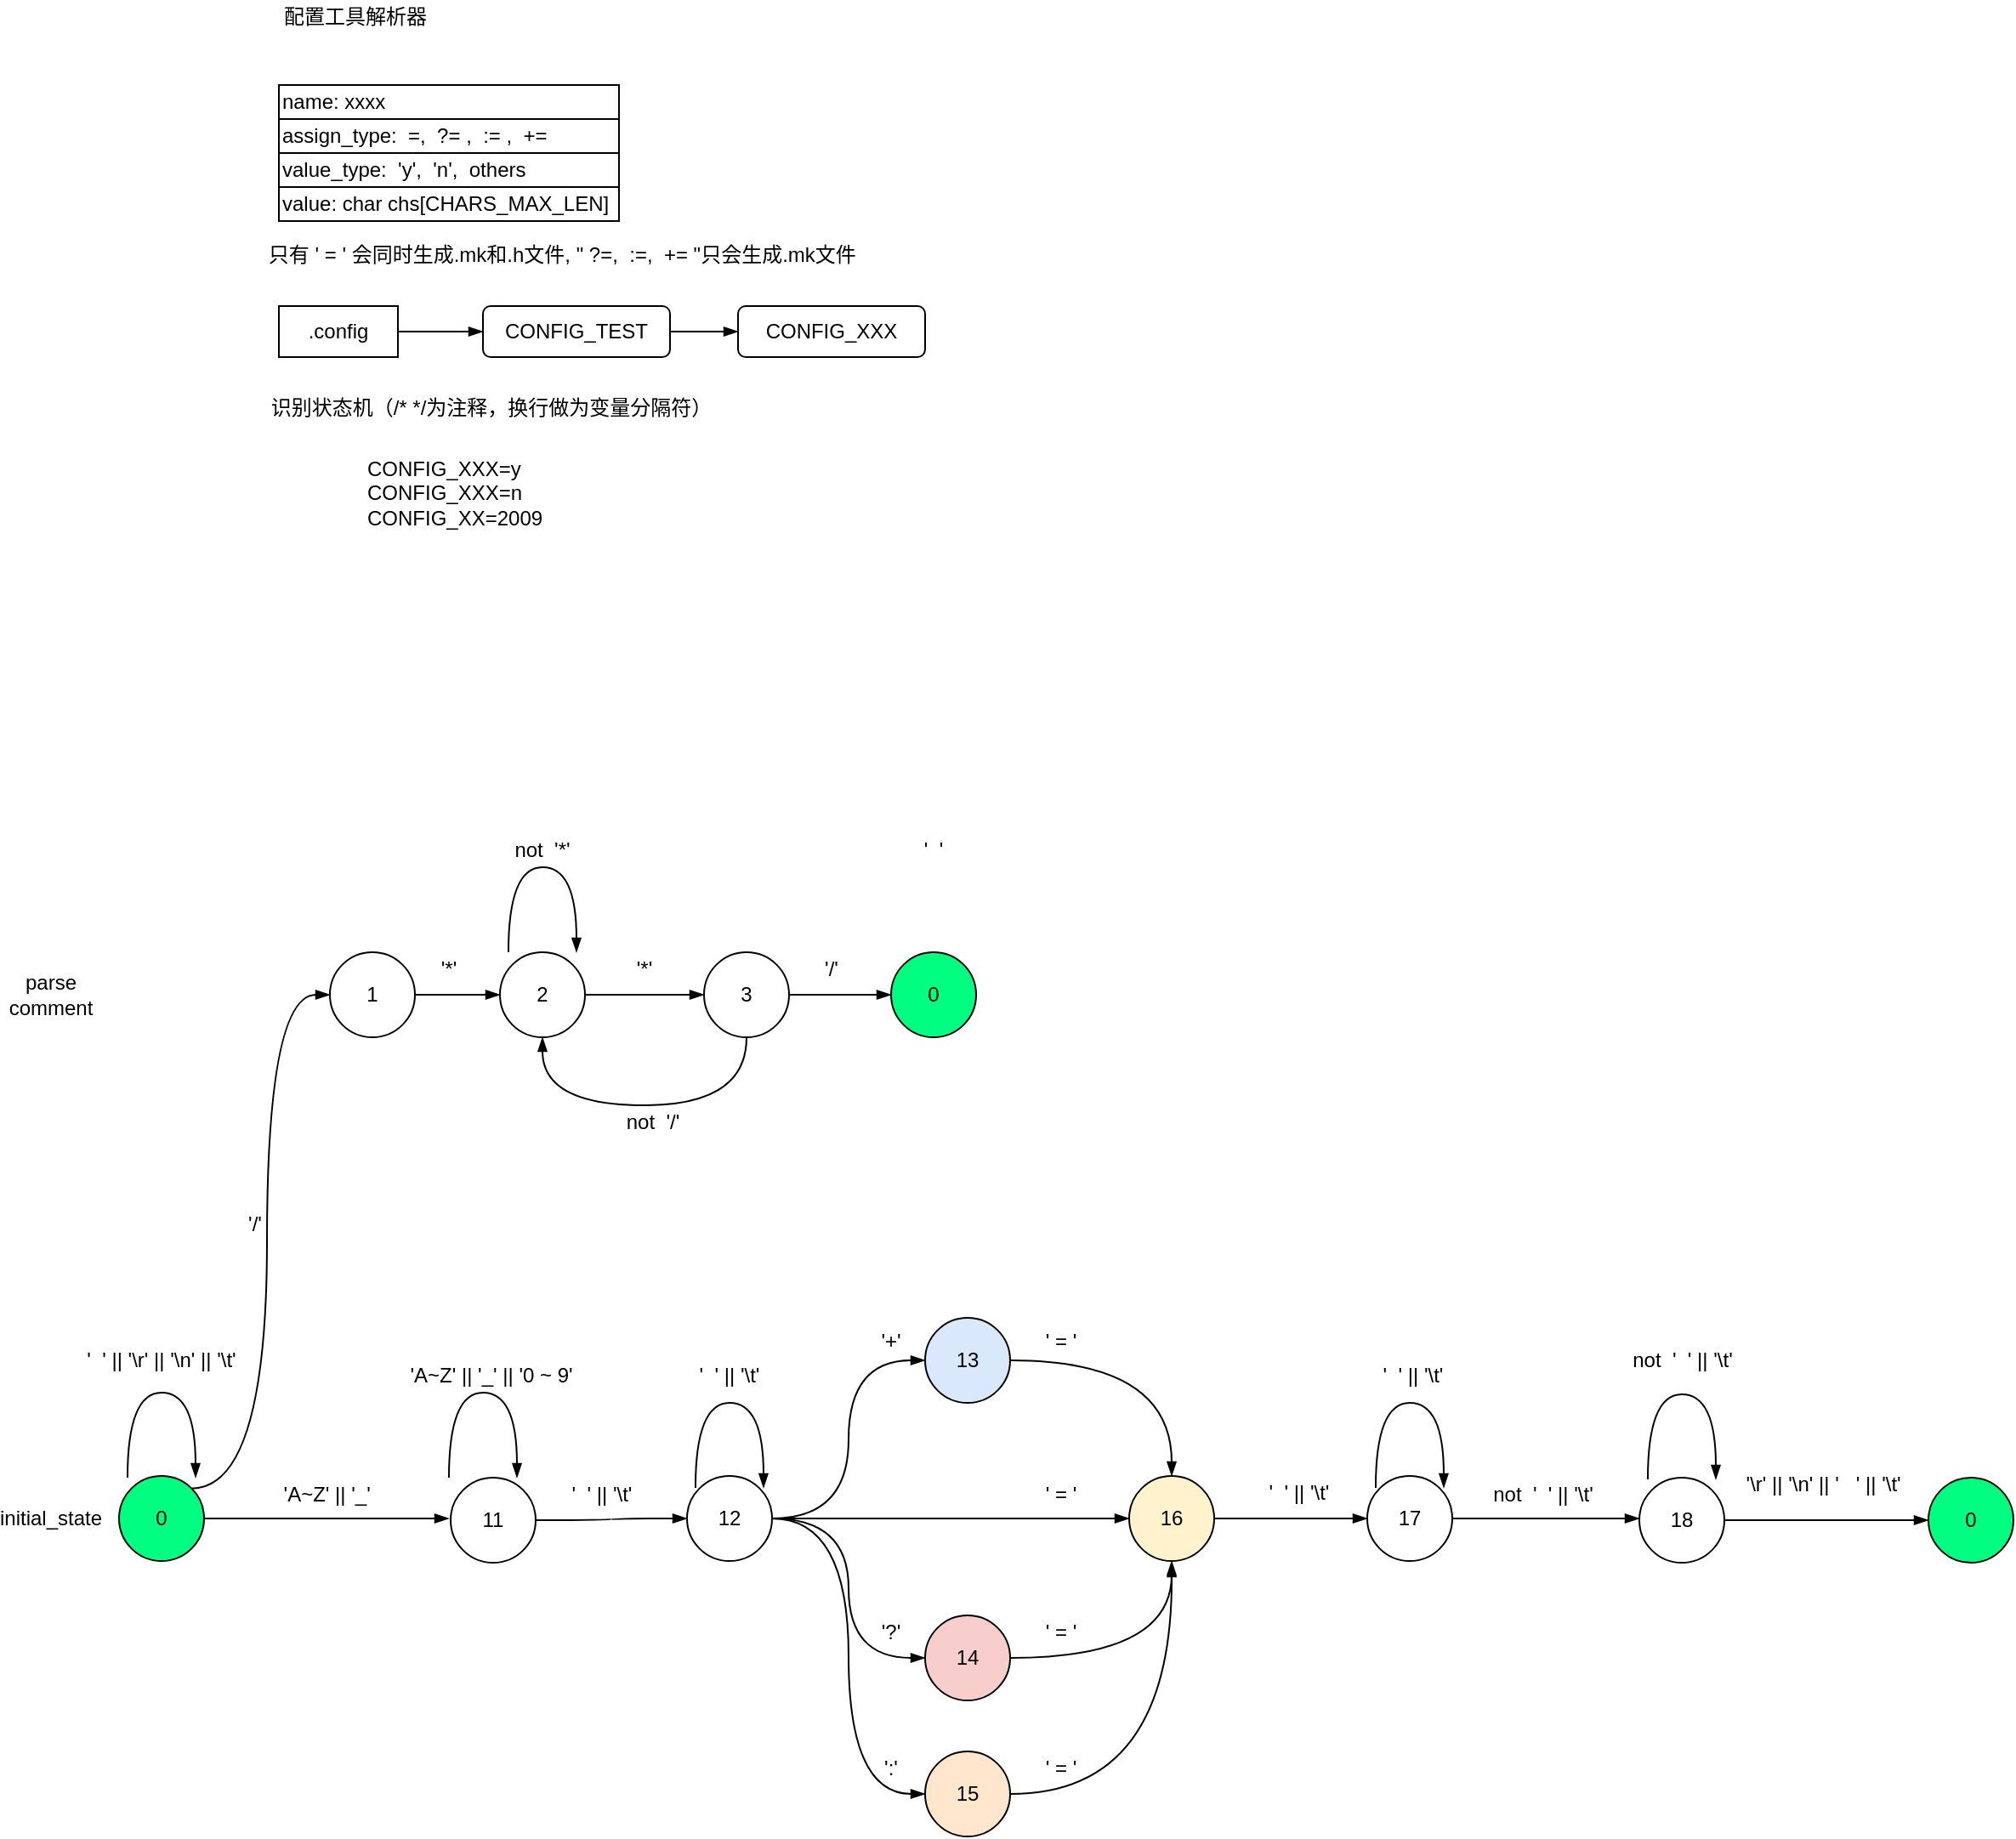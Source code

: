 <mxfile version="14.6.13" type="device"><diagram id="Tc2pnymAS6SrCU18eEGZ" name="第 1 页"><mxGraphModel dx="1381" dy="924" grid="1" gridSize="10" guides="1" tooltips="1" connect="1" arrows="1" fold="1" page="1" pageScale="1" pageWidth="1654" pageHeight="1169" math="0" shadow="0"><root><mxCell id="0"/><mxCell id="1" parent="0"/><mxCell id="sFDaZ0YSfxQTBIevLq4S-4" style="edgeStyle=orthogonalEdgeStyle;rounded=0;orthogonalLoop=1;jettySize=auto;html=1;exitX=1;exitY=0.5;exitDx=0;exitDy=0;entryX=0;entryY=0.5;entryDx=0;entryDy=0;endArrow=blockThin;endFill=1;" parent="1" source="sFDaZ0YSfxQTBIevLq4S-2" target="sFDaZ0YSfxQTBIevLq4S-3" edge="1"><mxGeometry relative="1" as="geometry"/></mxCell><mxCell id="sFDaZ0YSfxQTBIevLq4S-2" value="1" style="ellipse;whiteSpace=wrap;html=1;aspect=fixed;" parent="1" vertex="1"><mxGeometry x="230" y="590" width="50" height="50" as="geometry"/></mxCell><mxCell id="sFDaZ0YSfxQTBIevLq4S-6" style="edgeStyle=orthogonalEdgeStyle;rounded=0;orthogonalLoop=1;jettySize=auto;html=1;exitX=1;exitY=0.5;exitDx=0;exitDy=0;entryX=0;entryY=0.5;entryDx=0;entryDy=0;endArrow=blockThin;endFill=1;" parent="1" source="sFDaZ0YSfxQTBIevLq4S-3" target="sFDaZ0YSfxQTBIevLq4S-5" edge="1"><mxGeometry relative="1" as="geometry"/></mxCell><mxCell id="sFDaZ0YSfxQTBIevLq4S-3" value="2" style="ellipse;whiteSpace=wrap;html=1;aspect=fixed;" parent="1" vertex="1"><mxGeometry x="330" y="590" width="50" height="50" as="geometry"/></mxCell><mxCell id="PVDWjBVTjRaGy201-iU--13" style="edgeStyle=orthogonalEdgeStyle;curved=1;rounded=0;orthogonalLoop=1;jettySize=auto;html=1;exitX=0.5;exitY=1;exitDx=0;exitDy=0;entryX=0.5;entryY=1;entryDx=0;entryDy=0;endArrow=blockThin;endFill=1;" parent="1" source="sFDaZ0YSfxQTBIevLq4S-5" target="sFDaZ0YSfxQTBIevLq4S-3" edge="1"><mxGeometry relative="1" as="geometry"><Array as="points"><mxPoint x="475" y="680"/><mxPoint x="355" y="680"/></Array></mxGeometry></mxCell><mxCell id="PVDWjBVTjRaGy201-iU--15" style="edgeStyle=orthogonalEdgeStyle;curved=1;rounded=0;orthogonalLoop=1;jettySize=auto;html=1;exitX=1;exitY=0.5;exitDx=0;exitDy=0;endArrow=blockThin;endFill=1;" parent="1" source="sFDaZ0YSfxQTBIevLq4S-5" edge="1"><mxGeometry relative="1" as="geometry"><mxPoint x="560" y="615.034" as="targetPoint"/></mxGeometry></mxCell><mxCell id="sFDaZ0YSfxQTBIevLq4S-5" value="3" style="ellipse;whiteSpace=wrap;html=1;aspect=fixed;" parent="1" vertex="1"><mxGeometry x="450" y="590" width="50" height="50" as="geometry"/></mxCell><mxCell id="sFDaZ0YSfxQTBIevLq4S-11" style="edgeStyle=orthogonalEdgeStyle;rounded=0;orthogonalLoop=1;jettySize=auto;html=1;exitX=1;exitY=0.5;exitDx=0;exitDy=0;entryX=0;entryY=0.5;entryDx=0;entryDy=0;endArrow=blockThin;endFill=1;" parent="1" source="sFDaZ0YSfxQTBIevLq4S-8" target="sFDaZ0YSfxQTBIevLq4S-10" edge="1"><mxGeometry relative="1" as="geometry"/></mxCell><mxCell id="sFDaZ0YSfxQTBIevLq4S-8" value=".config" style="rounded=0;whiteSpace=wrap;html=1;" parent="1" vertex="1"><mxGeometry x="200" y="210" width="70" height="30" as="geometry"/></mxCell><mxCell id="sFDaZ0YSfxQTBIevLq4S-13" style="edgeStyle=orthogonalEdgeStyle;rounded=0;orthogonalLoop=1;jettySize=auto;html=1;exitX=1;exitY=0.5;exitDx=0;exitDy=0;entryX=0;entryY=0.5;entryDx=0;entryDy=0;endArrow=blockThin;endFill=1;" parent="1" source="sFDaZ0YSfxQTBIevLq4S-10" target="sFDaZ0YSfxQTBIevLq4S-12" edge="1"><mxGeometry relative="1" as="geometry"/></mxCell><mxCell id="sFDaZ0YSfxQTBIevLq4S-10" value="CONFIG_TEST" style="rounded=1;whiteSpace=wrap;html=1;" parent="1" vertex="1"><mxGeometry x="320" y="210" width="110" height="30" as="geometry"/></mxCell><mxCell id="sFDaZ0YSfxQTBIevLq4S-12" value="CONFIG_XXX" style="rounded=1;whiteSpace=wrap;html=1;" parent="1" vertex="1"><mxGeometry x="470" y="210" width="110" height="30" as="geometry"/></mxCell><mxCell id="sFDaZ0YSfxQTBIevLq4S-18" value="CONFIG_XXX=y&lt;br&gt;CONFIG_XXX=n&lt;br&gt;CONFIG_XX=2009" style="text;html=1;strokeColor=none;fillColor=none;align=left;verticalAlign=middle;whiteSpace=wrap;rounded=0;" parent="1" vertex="1"><mxGeometry x="250" y="290" width="120" height="60" as="geometry"/></mxCell><mxCell id="sFDaZ0YSfxQTBIevLq4S-21" value="value_type:&amp;nbsp; 'y',&amp;nbsp; 'n',&amp;nbsp; others" style="rounded=0;whiteSpace=wrap;html=1;align=left;" parent="1" vertex="1"><mxGeometry x="200" y="120" width="200" height="20" as="geometry"/></mxCell><mxCell id="sFDaZ0YSfxQTBIevLq4S-22" value="name: xxxx" style="rounded=0;whiteSpace=wrap;html=1;align=left;" parent="1" vertex="1"><mxGeometry x="200" y="80" width="200" height="20" as="geometry"/></mxCell><mxCell id="sFDaZ0YSfxQTBIevLq4S-23" value="value: char chs[CHARS_MAX_LEN]" style="rounded=0;whiteSpace=wrap;html=1;align=left;" parent="1" vertex="1"><mxGeometry x="200" y="140" width="200" height="20" as="geometry"/></mxCell><mxCell id="sFDaZ0YSfxQTBIevLq4S-24" value="assign_type:&amp;nbsp; =,&amp;nbsp; ?= ,&amp;nbsp; := ,&amp;nbsp; +=" style="rounded=0;whiteSpace=wrap;html=1;align=left;" parent="1" vertex="1"><mxGeometry x="200" y="100" width="200" height="20" as="geometry"/></mxCell><mxCell id="sFDaZ0YSfxQTBIevLq4S-27" value="只有 ' = ' 会同时生成.mk和.h文件, &quot; ?=,&amp;nbsp; :=,&amp;nbsp; += &quot;只会生成.mk文件&amp;nbsp;&amp;nbsp;" style="text;html=1;strokeColor=none;fillColor=none;align=center;verticalAlign=middle;whiteSpace=wrap;rounded=0;" parent="1" vertex="1"><mxGeometry x="190" y="170" width="360" height="20" as="geometry"/></mxCell><mxCell id="sFDaZ0YSfxQTBIevLq4S-28" value="识别状态机（/* */为注释，换行做为变量分隔符）" style="text;html=1;strokeColor=none;fillColor=none;align=center;verticalAlign=middle;whiteSpace=wrap;rounded=0;" parent="1" vertex="1"><mxGeometry x="190" y="260" width="270" height="20" as="geometry"/></mxCell><mxCell id="sFDaZ0YSfxQTBIevLq4S-29" value="配置工具解析器" style="text;html=1;strokeColor=none;fillColor=none;align=center;verticalAlign=middle;whiteSpace=wrap;rounded=0;" parent="1" vertex="1"><mxGeometry x="200" y="30" width="90" height="20" as="geometry"/></mxCell><mxCell id="PVDWjBVTjRaGy201-iU--21" style="edgeStyle=orthogonalEdgeStyle;curved=1;rounded=0;orthogonalLoop=1;jettySize=auto;html=1;exitX=1;exitY=0.5;exitDx=0;exitDy=0;endArrow=blockThin;endFill=1;" parent="1" source="PVDWjBVTjRaGy201-iU--1" edge="1"><mxGeometry relative="1" as="geometry"><mxPoint x="300" y="923" as="targetPoint"/></mxGeometry></mxCell><mxCell id="PVDWjBVTjRaGy201-iU--64" style="edgeStyle=orthogonalEdgeStyle;curved=1;rounded=0;orthogonalLoop=1;jettySize=auto;html=1;exitX=1;exitY=0;exitDx=0;exitDy=0;entryX=0;entryY=0.5;entryDx=0;entryDy=0;endArrow=blockThin;endFill=1;" parent="1" source="PVDWjBVTjRaGy201-iU--1" target="sFDaZ0YSfxQTBIevLq4S-2" edge="1"><mxGeometry relative="1" as="geometry"/></mxCell><mxCell id="PVDWjBVTjRaGy201-iU--1" value="0" style="ellipse;whiteSpace=wrap;html=1;aspect=fixed;fillColor=#00FF80;" parent="1" vertex="1"><mxGeometry x="106" y="898" width="50" height="50" as="geometry"/></mxCell><mxCell id="PVDWjBVTjRaGy201-iU--3" value="initial_state" style="text;html=1;strokeColor=none;fillColor=none;align=center;verticalAlign=middle;whiteSpace=wrap;rounded=0;" parent="1" vertex="1"><mxGeometry x="46" y="913" width="40" height="20" as="geometry"/></mxCell><mxCell id="PVDWjBVTjRaGy201-iU--6" value="not&amp;nbsp; '*'" style="text;html=1;strokeColor=none;fillColor=none;align=center;verticalAlign=middle;whiteSpace=wrap;rounded=0;" parent="1" vertex="1"><mxGeometry x="335" y="520" width="40" height="20" as="geometry"/></mxCell><mxCell id="PVDWjBVTjRaGy201-iU--9" value="" style="endArrow=blockThin;html=1;edgeStyle=orthogonalEdgeStyle;curved=1;endFill=1;" parent="1" edge="1"><mxGeometry width="50" height="50" relative="1" as="geometry"><mxPoint x="334.98" y="590" as="sourcePoint"/><mxPoint x="374.98" y="590" as="targetPoint"/><Array as="points"><mxPoint x="335" y="540"/><mxPoint x="375" y="540"/></Array></mxGeometry></mxCell><mxCell id="PVDWjBVTjRaGy201-iU--10" value="'*'" style="text;html=1;strokeColor=none;fillColor=none;align=center;verticalAlign=middle;whiteSpace=wrap;rounded=0;" parent="1" vertex="1"><mxGeometry x="280" y="590" width="40" height="20" as="geometry"/></mxCell><mxCell id="PVDWjBVTjRaGy201-iU--11" value="'*'" style="text;html=1;strokeColor=none;fillColor=none;align=center;verticalAlign=middle;whiteSpace=wrap;rounded=0;" parent="1" vertex="1"><mxGeometry x="400" y="590" width="30" height="20" as="geometry"/></mxCell><mxCell id="PVDWjBVTjRaGy201-iU--14" value="not&amp;nbsp; '/'" style="text;html=1;strokeColor=none;fillColor=none;align=center;verticalAlign=middle;whiteSpace=wrap;rounded=0;" parent="1" vertex="1"><mxGeometry x="400" y="680" width="40" height="20" as="geometry"/></mxCell><mxCell id="PVDWjBVTjRaGy201-iU--16" value="'/'" style="text;html=1;strokeColor=none;fillColor=none;align=center;verticalAlign=middle;whiteSpace=wrap;rounded=0;" parent="1" vertex="1"><mxGeometry x="510" y="590" width="30" height="20" as="geometry"/></mxCell><mxCell id="PVDWjBVTjRaGy201-iU--20" value="parse comment" style="text;html=1;strokeColor=none;fillColor=none;align=center;verticalAlign=middle;whiteSpace=wrap;rounded=0;" parent="1" vertex="1"><mxGeometry x="46" y="605" width="40" height="20" as="geometry"/></mxCell><mxCell id="PVDWjBVTjRaGy201-iU--182" style="edgeStyle=orthogonalEdgeStyle;curved=1;rounded=0;orthogonalLoop=1;jettySize=auto;html=1;exitX=1;exitY=0.5;exitDx=0;exitDy=0;entryX=0;entryY=0.5;entryDx=0;entryDy=0;endArrow=blockThin;endFill=1;" parent="1" source="PVDWjBVTjRaGy201-iU--41" target="PVDWjBVTjRaGy201-iU--143" edge="1"><mxGeometry relative="1" as="geometry"/></mxCell><mxCell id="PVDWjBVTjRaGy201-iU--41" value="11" style="ellipse;whiteSpace=wrap;html=1;aspect=fixed;" parent="1" vertex="1"><mxGeometry x="301" y="899" width="50" height="50" as="geometry"/></mxCell><mxCell id="PVDWjBVTjRaGy201-iU--43" value="'A~Z' || '_'&amp;nbsp;" style="text;html=1;strokeColor=none;fillColor=none;align=center;verticalAlign=middle;whiteSpace=wrap;rounded=0;" parent="1" vertex="1"><mxGeometry x="190" y="899" width="80" height="20" as="geometry"/></mxCell><mxCell id="PVDWjBVTjRaGy201-iU--48" value="" style="endArrow=blockThin;html=1;edgeStyle=orthogonalEdgeStyle;curved=1;endFill=1;" parent="1" edge="1"><mxGeometry width="50" height="50" relative="1" as="geometry"><mxPoint x="300.0" y="899.0" as="sourcePoint"/><mxPoint x="340" y="899.0" as="targetPoint"/><Array as="points"><mxPoint x="300.02" y="849"/><mxPoint x="340.02" y="849"/></Array></mxGeometry></mxCell><mxCell id="PVDWjBVTjRaGy201-iU--49" value="'A~Z' || '_' || '0 ~ 9'" style="text;html=1;strokeColor=none;fillColor=none;align=center;verticalAlign=middle;whiteSpace=wrap;rounded=0;" parent="1" vertex="1"><mxGeometry x="270" y="829" width="110" height="20" as="geometry"/></mxCell><mxCell id="PVDWjBVTjRaGy201-iU--204" style="edgeStyle=orthogonalEdgeStyle;curved=1;rounded=0;orthogonalLoop=1;jettySize=auto;html=1;exitX=1;exitY=0.5;exitDx=0;exitDy=0;endArrow=blockThin;endFill=1;" parent="1" source="PVDWjBVTjRaGy201-iU--50" target="PVDWjBVTjRaGy201-iU--200" edge="1"><mxGeometry relative="1" as="geometry"/></mxCell><mxCell id="PVDWjBVTjRaGy201-iU--50" value="16" style="ellipse;whiteSpace=wrap;html=1;aspect=fixed;fillColor=#fff2cc;" parent="1" vertex="1"><mxGeometry x="700" y="898" width="50" height="50" as="geometry"/></mxCell><mxCell id="PVDWjBVTjRaGy201-iU--61" value="" style="endArrow=blockThin;html=1;edgeStyle=orthogonalEdgeStyle;curved=1;endFill=1;" parent="1" edge="1"><mxGeometry width="50" height="50" relative="1" as="geometry"><mxPoint x="110.99" y="899" as="sourcePoint"/><mxPoint x="150.99" y="899" as="targetPoint"/><Array as="points"><mxPoint x="111.01" y="849"/><mxPoint x="151.01" y="849"/></Array></mxGeometry></mxCell><mxCell id="PVDWjBVTjRaGy201-iU--63" value="'&amp;nbsp; ' || '\r' || '\n' || '\t'" style="text;html=1;strokeColor=none;fillColor=none;align=center;verticalAlign=middle;whiteSpace=wrap;rounded=0;" parent="1" vertex="1"><mxGeometry x="83" y="820" width="96" height="20" as="geometry"/></mxCell><mxCell id="PVDWjBVTjRaGy201-iU--65" value="'/'" style="text;html=1;strokeColor=none;fillColor=none;align=center;verticalAlign=middle;whiteSpace=wrap;rounded=0;" parent="1" vertex="1"><mxGeometry x="166" y="740" width="40" height="20" as="geometry"/></mxCell><mxCell id="PVDWjBVTjRaGy201-iU--110" value="0" style="ellipse;whiteSpace=wrap;html=1;aspect=fixed;fillColor=#00FF80;" parent="1" vertex="1"><mxGeometry x="560.01" y="590" width="50" height="50" as="geometry"/></mxCell><mxCell id="PVDWjBVTjRaGy201-iU--128" style="edgeStyle=orthogonalEdgeStyle;curved=1;rounded=0;orthogonalLoop=1;jettySize=auto;html=1;exitX=1;exitY=0.5;exitDx=0;exitDy=0;endArrow=blockThin;endFill=1;entryX=0;entryY=0.5;entryDx=0;entryDy=0;" parent="1" source="PVDWjBVTjRaGy201-iU--122" target="PVDWjBVTjRaGy201-iU--131" edge="1"><mxGeometry relative="1" as="geometry"><mxPoint x="1130" y="924" as="targetPoint"/></mxGeometry></mxCell><mxCell id="PVDWjBVTjRaGy201-iU--122" value="18" style="ellipse;whiteSpace=wrap;html=1;aspect=fixed;" parent="1" vertex="1"><mxGeometry x="1000" y="899" width="50" height="50" as="geometry"/></mxCell><mxCell id="PVDWjBVTjRaGy201-iU--129" value="'\r' || '\n' || '&amp;nbsp; &amp;nbsp;' || '\t'&amp;nbsp;" style="text;html=1;strokeColor=none;fillColor=none;align=center;verticalAlign=middle;whiteSpace=wrap;rounded=0;" parent="1" vertex="1"><mxGeometry x="1060" y="893" width="100" height="20" as="geometry"/></mxCell><mxCell id="PVDWjBVTjRaGy201-iU--131" value="0" style="ellipse;whiteSpace=wrap;html=1;aspect=fixed;fillColor=#00FF80;" parent="1" vertex="1"><mxGeometry x="1170" y="899" width="50" height="50" as="geometry"/></mxCell><mxCell id="PVDWjBVTjRaGy201-iU--183" style="edgeStyle=orthogonalEdgeStyle;curved=1;rounded=0;orthogonalLoop=1;jettySize=auto;html=1;exitX=1;exitY=0.5;exitDx=0;exitDy=0;entryX=0;entryY=0.5;entryDx=0;entryDy=0;endArrow=blockThin;endFill=1;" parent="1" source="PVDWjBVTjRaGy201-iU--143" target="PVDWjBVTjRaGy201-iU--50" edge="1"><mxGeometry relative="1" as="geometry"/></mxCell><mxCell id="PVDWjBVTjRaGy201-iU--188" style="edgeStyle=orthogonalEdgeStyle;curved=1;rounded=0;orthogonalLoop=1;jettySize=auto;html=1;exitX=1;exitY=0.5;exitDx=0;exitDy=0;entryX=0;entryY=0.5;entryDx=0;entryDy=0;endArrow=blockThin;endFill=1;" parent="1" source="PVDWjBVTjRaGy201-iU--143" target="PVDWjBVTjRaGy201-iU--187" edge="1"><mxGeometry relative="1" as="geometry"/></mxCell><mxCell id="PVDWjBVTjRaGy201-iU--190" style="edgeStyle=orthogonalEdgeStyle;curved=1;rounded=0;orthogonalLoop=1;jettySize=auto;html=1;exitX=1;exitY=0.5;exitDx=0;exitDy=0;entryX=0;entryY=0.5;entryDx=0;entryDy=0;endArrow=blockThin;endFill=1;" parent="1" source="PVDWjBVTjRaGy201-iU--143" target="PVDWjBVTjRaGy201-iU--185" edge="1"><mxGeometry relative="1" as="geometry"/></mxCell><mxCell id="PVDWjBVTjRaGy201-iU--192" style="edgeStyle=orthogonalEdgeStyle;curved=1;rounded=0;orthogonalLoop=1;jettySize=auto;html=1;exitX=1;exitY=0.5;exitDx=0;exitDy=0;entryX=0;entryY=0.5;entryDx=0;entryDy=0;endArrow=blockThin;endFill=1;" parent="1" source="PVDWjBVTjRaGy201-iU--143" target="PVDWjBVTjRaGy201-iU--186" edge="1"><mxGeometry relative="1" as="geometry"/></mxCell><mxCell id="PVDWjBVTjRaGy201-iU--143" value="12" style="ellipse;whiteSpace=wrap;html=1;aspect=fixed;" parent="1" vertex="1"><mxGeometry x="440" y="898" width="50" height="50" as="geometry"/></mxCell><mxCell id="PVDWjBVTjRaGy201-iU--144" value="" style="endArrow=blockThin;html=1;edgeStyle=orthogonalEdgeStyle;curved=1;endFill=1;" parent="1" edge="1"><mxGeometry width="50" height="50" relative="1" as="geometry"><mxPoint x="444.98" y="905" as="sourcePoint"/><mxPoint x="484.98" y="905" as="targetPoint"/><Array as="points"><mxPoint x="445" y="855"/><mxPoint x="485" y="855"/></Array></mxGeometry></mxCell><mxCell id="PVDWjBVTjRaGy201-iU--147" value="'&amp;nbsp; ' || '\t'" style="text;html=1;strokeColor=none;fillColor=none;align=center;verticalAlign=middle;whiteSpace=wrap;rounded=0;" parent="1" vertex="1"><mxGeometry x="370" y="899" width="40" height="20" as="geometry"/></mxCell><mxCell id="PVDWjBVTjRaGy201-iU--184" value="' = '" style="text;html=1;strokeColor=none;fillColor=none;align=center;verticalAlign=middle;whiteSpace=wrap;rounded=0;" parent="1" vertex="1"><mxGeometry x="640" y="899" width="40" height="20" as="geometry"/></mxCell><mxCell id="PVDWjBVTjRaGy201-iU--194" style="edgeStyle=orthogonalEdgeStyle;curved=1;rounded=0;orthogonalLoop=1;jettySize=auto;html=1;exitX=1;exitY=0.5;exitDx=0;exitDy=0;endArrow=blockThin;endFill=1;" parent="1" source="PVDWjBVTjRaGy201-iU--185" target="PVDWjBVTjRaGy201-iU--50" edge="1"><mxGeometry relative="1" as="geometry"/></mxCell><mxCell id="PVDWjBVTjRaGy201-iU--185" value="14" style="ellipse;whiteSpace=wrap;html=1;aspect=fixed;fillColor=#f8cecc;" parent="1" vertex="1"><mxGeometry x="580" y="980" width="50" height="50" as="geometry"/></mxCell><mxCell id="PVDWjBVTjRaGy201-iU--195" style="edgeStyle=orthogonalEdgeStyle;curved=1;rounded=0;orthogonalLoop=1;jettySize=auto;html=1;exitX=1;exitY=0.5;exitDx=0;exitDy=0;endArrow=blockThin;endFill=1;" parent="1" source="PVDWjBVTjRaGy201-iU--186" edge="1"><mxGeometry relative="1" as="geometry"><mxPoint x="725" y="949" as="targetPoint"/><mxPoint x="625.0" y="1084" as="sourcePoint"/></mxGeometry></mxCell><mxCell id="PVDWjBVTjRaGy201-iU--186" value="15" style="ellipse;whiteSpace=wrap;html=1;aspect=fixed;fillColor=#ffe6cc;" parent="1" vertex="1"><mxGeometry x="580" y="1060" width="50" height="50" as="geometry"/></mxCell><mxCell id="PVDWjBVTjRaGy201-iU--196" style="edgeStyle=orthogonalEdgeStyle;curved=1;rounded=0;orthogonalLoop=1;jettySize=auto;html=1;exitX=1;exitY=0.5;exitDx=0;exitDy=0;endArrow=blockThin;endFill=1;" parent="1" source="PVDWjBVTjRaGy201-iU--187" target="PVDWjBVTjRaGy201-iU--50" edge="1"><mxGeometry relative="1" as="geometry"/></mxCell><mxCell id="PVDWjBVTjRaGy201-iU--187" value="13" style="ellipse;whiteSpace=wrap;html=1;aspect=fixed;fillColor=#dae8fc;" parent="1" vertex="1"><mxGeometry x="580" y="805" width="50" height="50" as="geometry"/></mxCell><mxCell id="PVDWjBVTjRaGy201-iU--189" value="'+'" style="text;html=1;strokeColor=none;fillColor=none;align=center;verticalAlign=middle;whiteSpace=wrap;rounded=0;" parent="1" vertex="1"><mxGeometry x="540" y="809" width="40" height="20" as="geometry"/></mxCell><mxCell id="PVDWjBVTjRaGy201-iU--191" value="'?'" style="text;html=1;strokeColor=none;fillColor=none;align=center;verticalAlign=middle;whiteSpace=wrap;rounded=0;" parent="1" vertex="1"><mxGeometry x="540" y="980" width="40" height="20" as="geometry"/></mxCell><mxCell id="PVDWjBVTjRaGy201-iU--193" value="':'" style="text;html=1;strokeColor=none;fillColor=none;align=center;verticalAlign=middle;whiteSpace=wrap;rounded=0;" parent="1" vertex="1"><mxGeometry x="540" y="1060" width="40" height="20" as="geometry"/></mxCell><mxCell id="PVDWjBVTjRaGy201-iU--197" value="' = '" style="text;html=1;strokeColor=none;fillColor=none;align=center;verticalAlign=middle;whiteSpace=wrap;rounded=0;" parent="1" vertex="1"><mxGeometry x="640" y="980" width="40" height="20" as="geometry"/></mxCell><mxCell id="PVDWjBVTjRaGy201-iU--198" value="' = '" style="text;html=1;strokeColor=none;fillColor=none;align=center;verticalAlign=middle;whiteSpace=wrap;rounded=0;" parent="1" vertex="1"><mxGeometry x="640" y="1060" width="40" height="20" as="geometry"/></mxCell><mxCell id="PVDWjBVTjRaGy201-iU--199" value="' = '" style="text;html=1;strokeColor=none;fillColor=none;align=center;verticalAlign=middle;whiteSpace=wrap;rounded=0;" parent="1" vertex="1"><mxGeometry x="640" y="809" width="40" height="20" as="geometry"/></mxCell><mxCell id="PVDWjBVTjRaGy201-iU--200" value="17" style="ellipse;whiteSpace=wrap;html=1;aspect=fixed;" parent="1" vertex="1"><mxGeometry x="840" y="898" width="50" height="50" as="geometry"/></mxCell><mxCell id="PVDWjBVTjRaGy201-iU--201" value="" style="endArrow=blockThin;html=1;edgeStyle=orthogonalEdgeStyle;curved=1;endFill=1;" parent="1" edge="1"><mxGeometry width="50" height="50" relative="1" as="geometry"><mxPoint x="844.98" y="905" as="sourcePoint"/><mxPoint x="884.98" y="905" as="targetPoint"/><Array as="points"><mxPoint x="845" y="855"/><mxPoint x="885" y="855"/></Array></mxGeometry></mxCell><mxCell id="PVDWjBVTjRaGy201-iU--205" style="edgeStyle=orthogonalEdgeStyle;curved=1;rounded=0;orthogonalLoop=1;jettySize=auto;html=1;exitX=1;exitY=0.5;exitDx=0;exitDy=0;entryX=0;entryY=0.5;entryDx=0;entryDy=0;endArrow=blockThin;endFill=1;" parent="1" edge="1"><mxGeometry relative="1" as="geometry"><mxPoint x="890.0" y="923" as="sourcePoint"/><mxPoint x="1000" y="923" as="targetPoint"/></mxGeometry></mxCell><mxCell id="PVDWjBVTjRaGy201-iU--213" value="" style="endArrow=blockThin;html=1;edgeStyle=orthogonalEdgeStyle;curved=1;endFill=1;" parent="1" edge="1"><mxGeometry width="50" height="50" relative="1" as="geometry"><mxPoint x="1004.99" y="900" as="sourcePoint"/><mxPoint x="1044.99" y="900" as="targetPoint"/><Array as="points"><mxPoint x="1005.01" y="850"/><mxPoint x="1045.01" y="850"/></Array></mxGeometry></mxCell><mxCell id="PVDWjBVTjRaGy201-iU--225" value="'&amp;nbsp; '" style="text;html=1;strokeColor=none;fillColor=none;align=center;verticalAlign=middle;whiteSpace=wrap;rounded=0;" parent="1" vertex="1"><mxGeometry x="565.01" y="520" width="40" height="20" as="geometry"/></mxCell><mxCell id="PVDWjBVTjRaGy201-iU--233" value="'&amp;nbsp; ' || '\t'" style="text;html=1;strokeColor=none;fillColor=none;align=center;verticalAlign=middle;whiteSpace=wrap;rounded=0;" parent="1" vertex="1"><mxGeometry x="445" y="829" width="40" height="20" as="geometry"/></mxCell><mxCell id="PVDWjBVTjRaGy201-iU--234" value="'&amp;nbsp; ' || '\t'" style="text;html=1;strokeColor=none;fillColor=none;align=center;verticalAlign=middle;whiteSpace=wrap;rounded=0;" parent="1" vertex="1"><mxGeometry x="780" y="898" width="40" height="20" as="geometry"/></mxCell><mxCell id="PVDWjBVTjRaGy201-iU--235" value="'&amp;nbsp; ' || '\t'" style="text;html=1;strokeColor=none;fillColor=none;align=center;verticalAlign=middle;whiteSpace=wrap;rounded=0;" parent="1" vertex="1"><mxGeometry x="847" y="829" width="40" height="20" as="geometry"/></mxCell><mxCell id="lq6CJF2P7qOa8kaql1Xi-2" value="not&amp;nbsp; '&amp;nbsp; ' || '\t'" style="text;html=1;strokeColor=none;fillColor=none;align=center;verticalAlign=middle;whiteSpace=wrap;rounded=0;" vertex="1" parent="1"><mxGeometry x="968.5" y="820" width="113" height="20" as="geometry"/></mxCell><mxCell id="lq6CJF2P7qOa8kaql1Xi-3" value="not&amp;nbsp; '&amp;nbsp; ' || '\t'" style="text;html=1;strokeColor=none;fillColor=none;align=center;verticalAlign=middle;whiteSpace=wrap;rounded=0;" vertex="1" parent="1"><mxGeometry x="887" y="899" width="113" height="20" as="geometry"/></mxCell></root></mxGraphModel></diagram></mxfile>